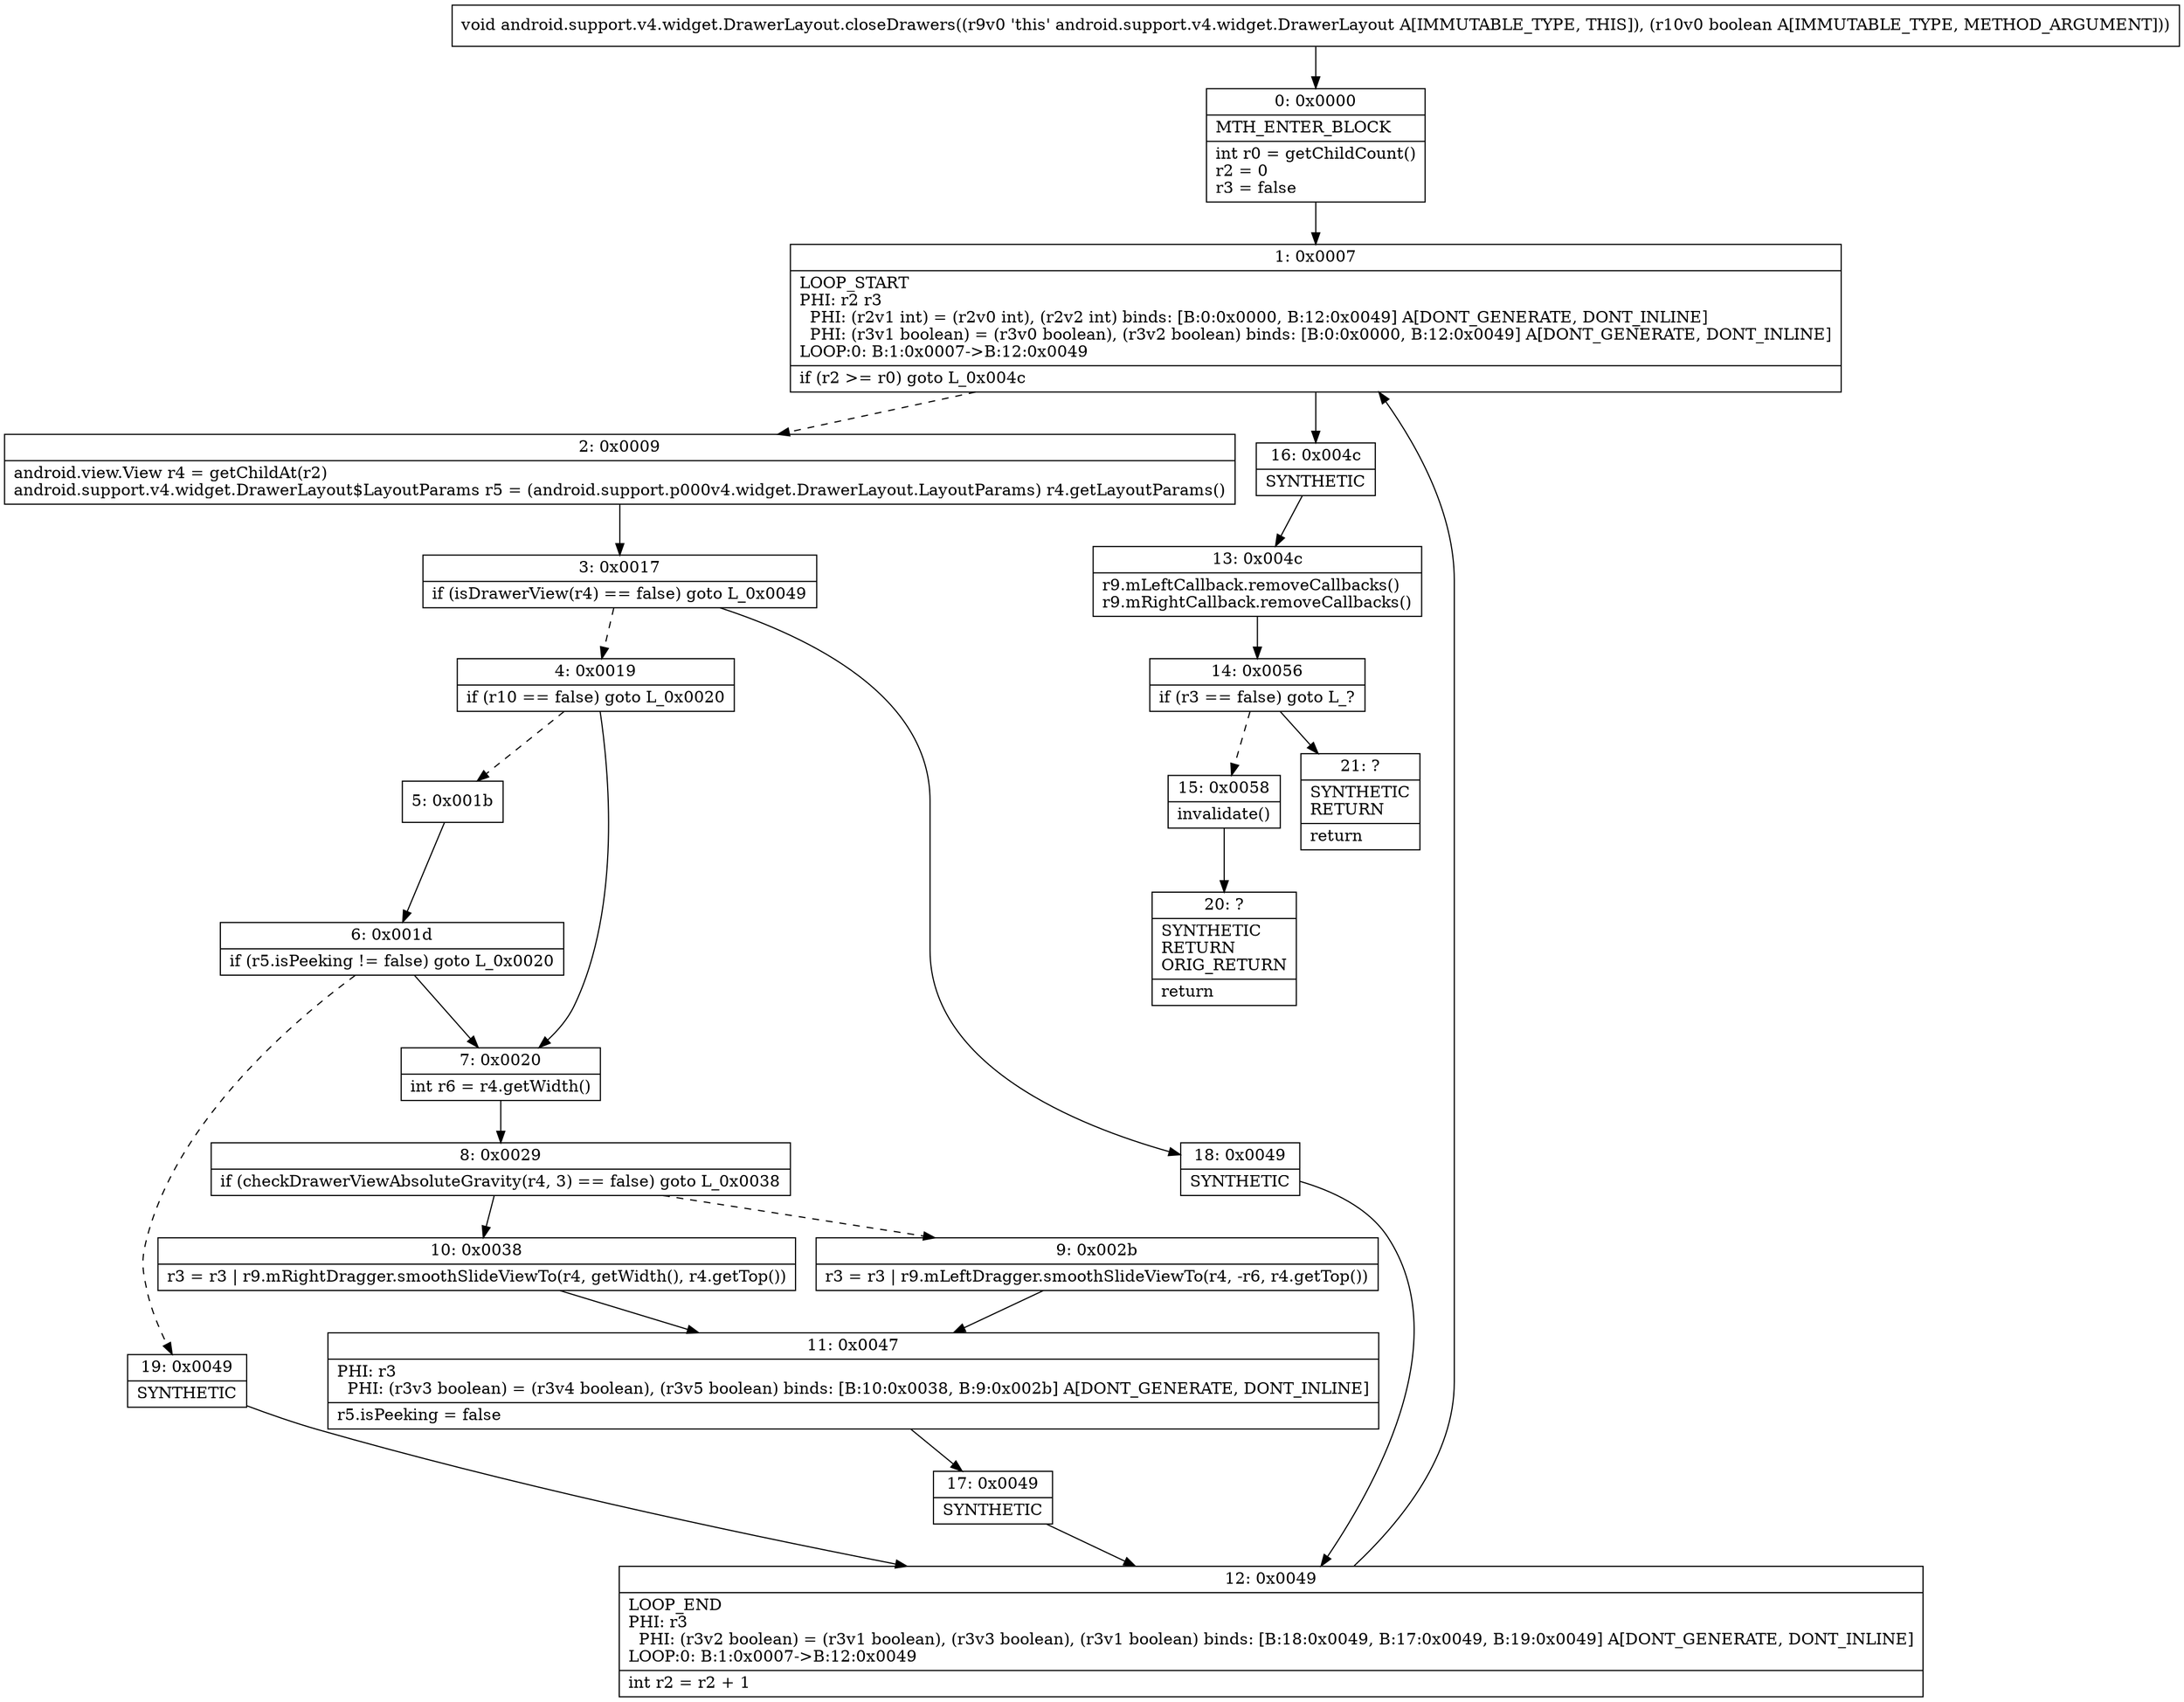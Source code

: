 digraph "CFG forandroid.support.v4.widget.DrawerLayout.closeDrawers(Z)V" {
Node_0 [shape=record,label="{0\:\ 0x0000|MTH_ENTER_BLOCK\l|int r0 = getChildCount()\lr2 = 0\lr3 = false\l}"];
Node_1 [shape=record,label="{1\:\ 0x0007|LOOP_START\lPHI: r2 r3 \l  PHI: (r2v1 int) = (r2v0 int), (r2v2 int) binds: [B:0:0x0000, B:12:0x0049] A[DONT_GENERATE, DONT_INLINE]\l  PHI: (r3v1 boolean) = (r3v0 boolean), (r3v2 boolean) binds: [B:0:0x0000, B:12:0x0049] A[DONT_GENERATE, DONT_INLINE]\lLOOP:0: B:1:0x0007\-\>B:12:0x0049\l|if (r2 \>= r0) goto L_0x004c\l}"];
Node_2 [shape=record,label="{2\:\ 0x0009|android.view.View r4 = getChildAt(r2)\landroid.support.v4.widget.DrawerLayout$LayoutParams r5 = (android.support.p000v4.widget.DrawerLayout.LayoutParams) r4.getLayoutParams()\l}"];
Node_3 [shape=record,label="{3\:\ 0x0017|if (isDrawerView(r4) == false) goto L_0x0049\l}"];
Node_4 [shape=record,label="{4\:\ 0x0019|if (r10 == false) goto L_0x0020\l}"];
Node_5 [shape=record,label="{5\:\ 0x001b}"];
Node_6 [shape=record,label="{6\:\ 0x001d|if (r5.isPeeking != false) goto L_0x0020\l}"];
Node_7 [shape=record,label="{7\:\ 0x0020|int r6 = r4.getWidth()\l}"];
Node_8 [shape=record,label="{8\:\ 0x0029|if (checkDrawerViewAbsoluteGravity(r4, 3) == false) goto L_0x0038\l}"];
Node_9 [shape=record,label="{9\:\ 0x002b|r3 = r3 \| r9.mLeftDragger.smoothSlideViewTo(r4, \-r6, r4.getTop())\l}"];
Node_10 [shape=record,label="{10\:\ 0x0038|r3 = r3 \| r9.mRightDragger.smoothSlideViewTo(r4, getWidth(), r4.getTop())\l}"];
Node_11 [shape=record,label="{11\:\ 0x0047|PHI: r3 \l  PHI: (r3v3 boolean) = (r3v4 boolean), (r3v5 boolean) binds: [B:10:0x0038, B:9:0x002b] A[DONT_GENERATE, DONT_INLINE]\l|r5.isPeeking = false\l}"];
Node_12 [shape=record,label="{12\:\ 0x0049|LOOP_END\lPHI: r3 \l  PHI: (r3v2 boolean) = (r3v1 boolean), (r3v3 boolean), (r3v1 boolean) binds: [B:18:0x0049, B:17:0x0049, B:19:0x0049] A[DONT_GENERATE, DONT_INLINE]\lLOOP:0: B:1:0x0007\-\>B:12:0x0049\l|int r2 = r2 + 1\l}"];
Node_13 [shape=record,label="{13\:\ 0x004c|r9.mLeftCallback.removeCallbacks()\lr9.mRightCallback.removeCallbacks()\l}"];
Node_14 [shape=record,label="{14\:\ 0x0056|if (r3 == false) goto L_?\l}"];
Node_15 [shape=record,label="{15\:\ 0x0058|invalidate()\l}"];
Node_16 [shape=record,label="{16\:\ 0x004c|SYNTHETIC\l}"];
Node_17 [shape=record,label="{17\:\ 0x0049|SYNTHETIC\l}"];
Node_18 [shape=record,label="{18\:\ 0x0049|SYNTHETIC\l}"];
Node_19 [shape=record,label="{19\:\ 0x0049|SYNTHETIC\l}"];
Node_20 [shape=record,label="{20\:\ ?|SYNTHETIC\lRETURN\lORIG_RETURN\l|return\l}"];
Node_21 [shape=record,label="{21\:\ ?|SYNTHETIC\lRETURN\l|return\l}"];
MethodNode[shape=record,label="{void android.support.v4.widget.DrawerLayout.closeDrawers((r9v0 'this' android.support.v4.widget.DrawerLayout A[IMMUTABLE_TYPE, THIS]), (r10v0 boolean A[IMMUTABLE_TYPE, METHOD_ARGUMENT])) }"];
MethodNode -> Node_0;
Node_0 -> Node_1;
Node_1 -> Node_2[style=dashed];
Node_1 -> Node_16;
Node_2 -> Node_3;
Node_3 -> Node_4[style=dashed];
Node_3 -> Node_18;
Node_4 -> Node_5[style=dashed];
Node_4 -> Node_7;
Node_5 -> Node_6;
Node_6 -> Node_7;
Node_6 -> Node_19[style=dashed];
Node_7 -> Node_8;
Node_8 -> Node_9[style=dashed];
Node_8 -> Node_10;
Node_9 -> Node_11;
Node_10 -> Node_11;
Node_11 -> Node_17;
Node_12 -> Node_1;
Node_13 -> Node_14;
Node_14 -> Node_15[style=dashed];
Node_14 -> Node_21;
Node_15 -> Node_20;
Node_16 -> Node_13;
Node_17 -> Node_12;
Node_18 -> Node_12;
Node_19 -> Node_12;
}

